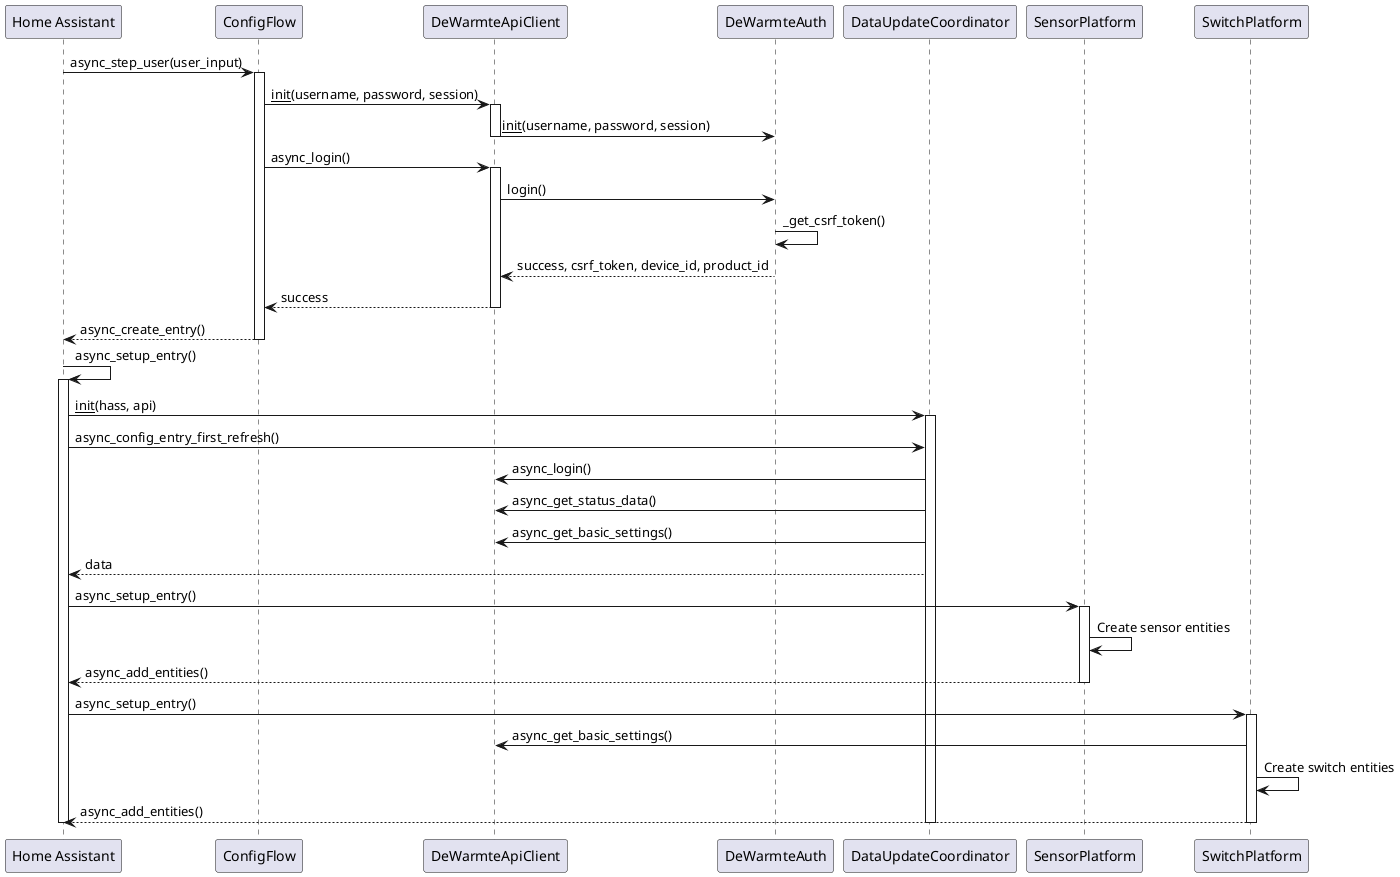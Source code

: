 @startuml
' Setup Flow
' Shows the sequence of events when setting up the DeWarmte integration
' including creation of sensors and switches

participant "Home Assistant" as HA
participant "ConfigFlow" as CF
participant "DeWarmteApiClient" as API
participant "DeWarmteAuth" as Auth
participant "DataUpdateCoordinator" as Coord
participant "SensorPlatform" as Sensor
participant "SwitchPlatform" as Switch

HA -> CF: async_step_user(user_input)
activate CF

CF -> API: __init__(username, password, session)
activate API
API -> Auth: __init__(username, password, session)
deactivate API

CF -> API: async_login()
activate API
API -> Auth: login()
Auth -> Auth: _get_csrf_token()
Auth --> API: success, csrf_token, device_id, product_id
API --> CF: success
deactivate API

CF --> HA: async_create_entry()
deactivate CF

HA -> HA: async_setup_entry()
activate HA

HA -> Coord: __init__(hass, api)
activate Coord

HA -> Coord: async_config_entry_first_refresh()
Coord -> API: async_login()
Coord -> API: async_get_status_data()
Coord -> API: async_get_basic_settings()
Coord --> HA: data

HA -> Sensor: async_setup_entry()
activate Sensor
Sensor -> Sensor: Create sensor entities
Sensor --> HA: async_add_entities()
deactivate Sensor

HA -> Switch: async_setup_entry()
activate Switch
Switch -> API: async_get_basic_settings()
Switch -> Switch: Create switch entities
Switch --> HA: async_add_entities()
deactivate Switch

deactivate Coord
deactivate HA

@enduml 